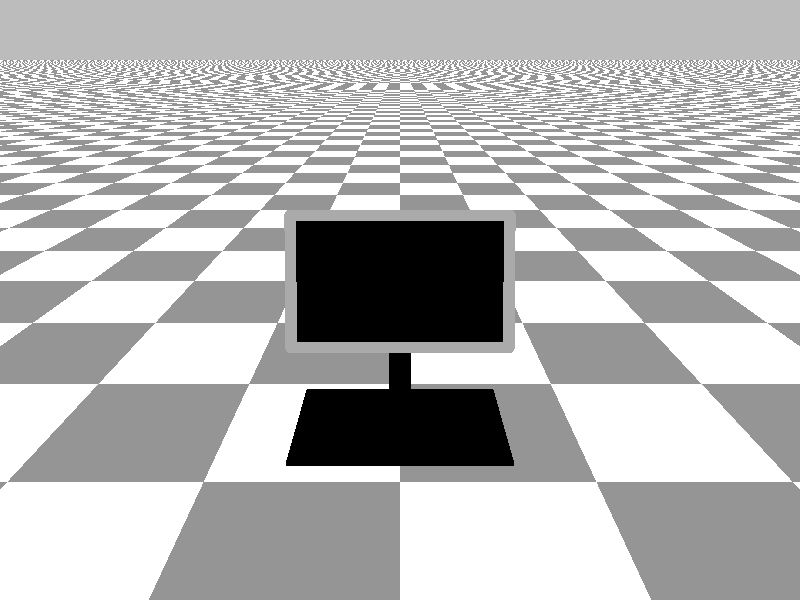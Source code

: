 #version 3.7;

#include "colors.inc"
#include "shapes.inc"

#local debugMode = 1;
#if (debugMode)
    global_settings {
        assumed_gamma 1
        charset utf8
    }
#end

// ----------------------------------------
// Monitor
// ----------------------------------------
#macro Monitor(screenWidth, screenHeight, screenThickness, baseX, baseY, baseZ, neckHeight, neckRadius)
    #local ang = 20;

    union {
        union {
            box {
                <-baseX/2, 0, -baseZ/2>,
                <baseX/2, baseY, baseZ/2>
            }

            cylinder {
                <0, baseY, 0>,
                <0, baseY + neckHeight, 0>,
                neckRadius
            }        

        }

        union {
            box {
                <-screenWidth/2 + 0.01, -screenHeight/2 + 0.01, -screenThickness/2>,
                <screenWidth/2 - 0.01, screenHeight/2 - 0.01, screenThickness/2>
            }

            object {
                Wire_Box(
                    <-screenWidth/2, -screenHeight/2, -screenThickness/2 - 0.005>,
                    <screenWidth/2, screenHeight/2, -screenThickness/2>
                    0.02, 0
                )
                pigment { rgb<0.4, 0.4, 0.4> }
            }

            rotate x * ang
            translate y * (baseY + neckHeight + screenHeight/6)
            //translate z * -neckRadius
        }

        finish {
            reflection 0.02
            phong 0.9
            phong_size 60
        }
    }
#end

// ----------------------------------------
// Scene
// ----------------------------------------

#if (debugMode)
    camera {
      location <0, 1, -1.5>
      look_at <0, 0, 1>
    }

    background { White * 0.5 }

    light_source { <-1, 3, -2> color White }

    plane {
        y, -1
        texture {
            pigment { checker rgb<0.3, 0.3, 0.3> White }
        }
    }

    object {
        Monitor(0.8, 0.5, 0.07, 0.8, 0.02, 0.5, 0.5, 0.04)
        //rotate y * 180
        scale 1.5
        translate <0, -1, 1.5>
    }

#end
